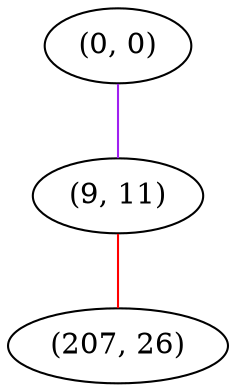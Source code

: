 graph "" {
"(0, 0)";
"(9, 11)";
"(207, 26)";
"(0, 0)" -- "(9, 11)"  [color=purple, key=0, weight=4];
"(9, 11)" -- "(207, 26)"  [color=red, key=0, weight=1];
}
